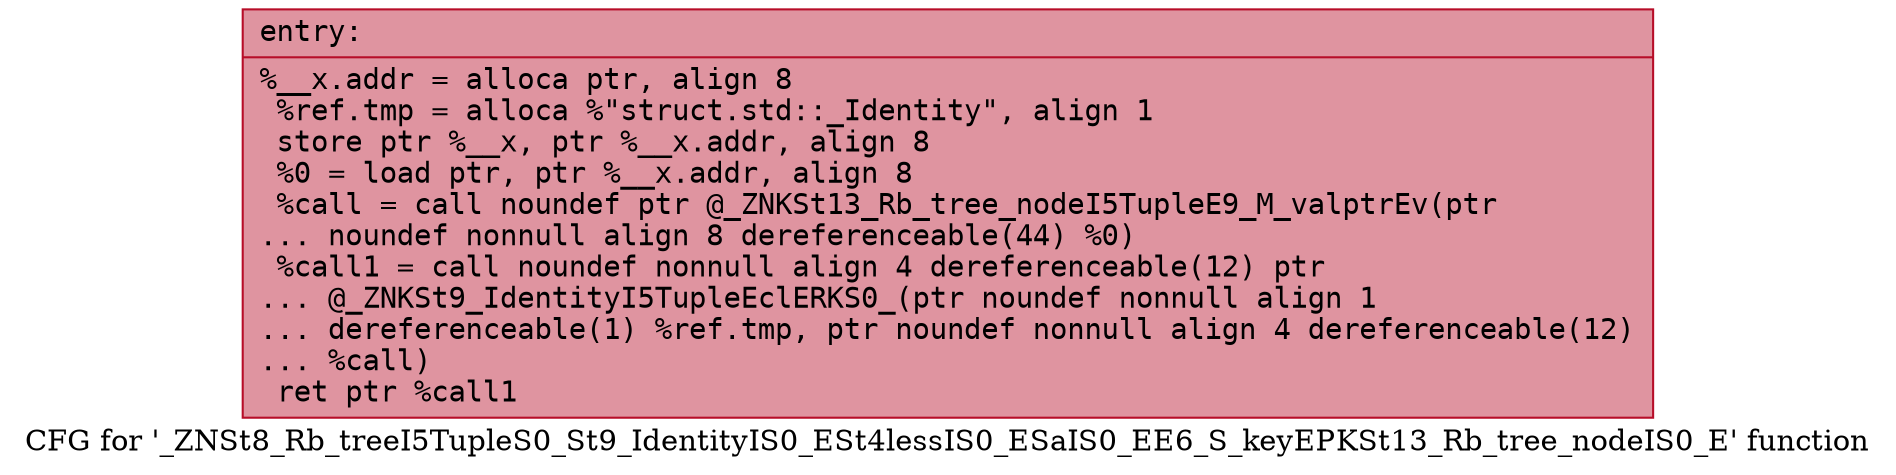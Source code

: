 digraph "CFG for '_ZNSt8_Rb_treeI5TupleS0_St9_IdentityIS0_ESt4lessIS0_ESaIS0_EE6_S_keyEPKSt13_Rb_tree_nodeIS0_E' function" {
	label="CFG for '_ZNSt8_Rb_treeI5TupleS0_St9_IdentityIS0_ESt4lessIS0_ESaIS0_EE6_S_keyEPKSt13_Rb_tree_nodeIS0_E' function";

	Node0x55dab47d7600 [shape=record,color="#b70d28ff", style=filled, fillcolor="#b70d2870" fontname="Courier",label="{entry:\l|  %__x.addr = alloca ptr, align 8\l  %ref.tmp = alloca %\"struct.std::_Identity\", align 1\l  store ptr %__x, ptr %__x.addr, align 8\l  %0 = load ptr, ptr %__x.addr, align 8\l  %call = call noundef ptr @_ZNKSt13_Rb_tree_nodeI5TupleE9_M_valptrEv(ptr\l... noundef nonnull align 8 dereferenceable(44) %0)\l  %call1 = call noundef nonnull align 4 dereferenceable(12) ptr\l... @_ZNKSt9_IdentityI5TupleEclERKS0_(ptr noundef nonnull align 1\l... dereferenceable(1) %ref.tmp, ptr noundef nonnull align 4 dereferenceable(12)\l... %call)\l  ret ptr %call1\l}"];
}
